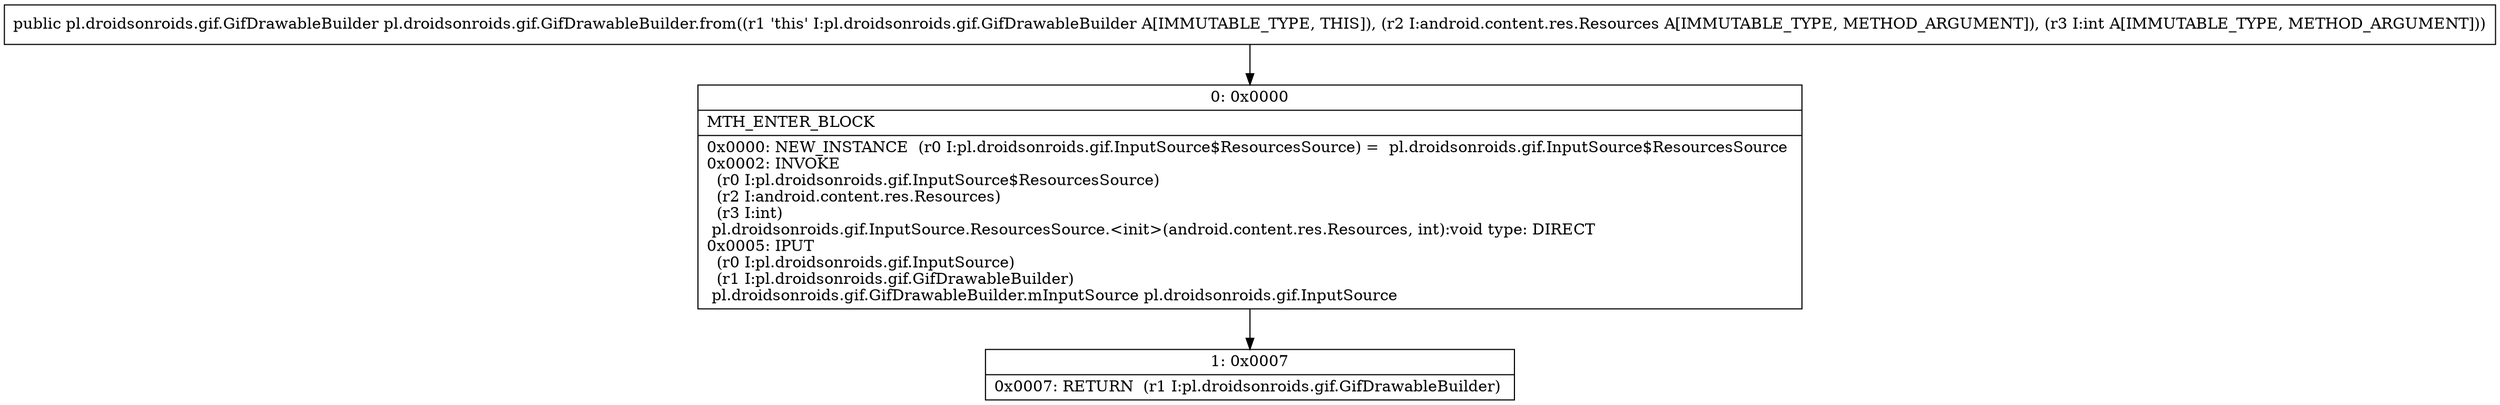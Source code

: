 digraph "CFG forpl.droidsonroids.gif.GifDrawableBuilder.from(Landroid\/content\/res\/Resources;I)Lpl\/droidsonroids\/gif\/GifDrawableBuilder;" {
Node_0 [shape=record,label="{0\:\ 0x0000|MTH_ENTER_BLOCK\l|0x0000: NEW_INSTANCE  (r0 I:pl.droidsonroids.gif.InputSource$ResourcesSource) =  pl.droidsonroids.gif.InputSource$ResourcesSource \l0x0002: INVOKE  \l  (r0 I:pl.droidsonroids.gif.InputSource$ResourcesSource)\l  (r2 I:android.content.res.Resources)\l  (r3 I:int)\l pl.droidsonroids.gif.InputSource.ResourcesSource.\<init\>(android.content.res.Resources, int):void type: DIRECT \l0x0005: IPUT  \l  (r0 I:pl.droidsonroids.gif.InputSource)\l  (r1 I:pl.droidsonroids.gif.GifDrawableBuilder)\l pl.droidsonroids.gif.GifDrawableBuilder.mInputSource pl.droidsonroids.gif.InputSource \l}"];
Node_1 [shape=record,label="{1\:\ 0x0007|0x0007: RETURN  (r1 I:pl.droidsonroids.gif.GifDrawableBuilder) \l}"];
MethodNode[shape=record,label="{public pl.droidsonroids.gif.GifDrawableBuilder pl.droidsonroids.gif.GifDrawableBuilder.from((r1 'this' I:pl.droidsonroids.gif.GifDrawableBuilder A[IMMUTABLE_TYPE, THIS]), (r2 I:android.content.res.Resources A[IMMUTABLE_TYPE, METHOD_ARGUMENT]), (r3 I:int A[IMMUTABLE_TYPE, METHOD_ARGUMENT])) }"];
MethodNode -> Node_0;
Node_0 -> Node_1;
}

